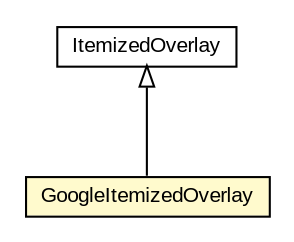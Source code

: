 #!/usr/local/bin/dot
#
# Class diagram 
# Generated by UMLGraph version R5_6-24-gf6e263 (http://www.umlgraph.org/)
#

digraph G {
	edge [fontname="arial",fontsize=10,labelfontname="arial",labelfontsize=10];
	node [fontname="arial",fontsize=10,shape=plaintext];
	nodesep=0.25;
	ranksep=0.5;
	// org.osmdroid.google.overlay.GoogleItemizedOverlay
	c332 [label=<<table title="org.osmdroid.google.overlay.GoogleItemizedOverlay" border="0" cellborder="1" cellspacing="0" cellpadding="2" port="p" bgcolor="lemonChiffon" href="./GoogleItemizedOverlay.html">
		<tr><td><table border="0" cellspacing="0" cellpadding="1">
<tr><td align="center" balign="center"> GoogleItemizedOverlay </td></tr>
		</table></td></tr>
		</table>>, URL="./GoogleItemizedOverlay.html", fontname="arial", fontcolor="black", fontsize=10.0];
	//org.osmdroid.google.overlay.GoogleItemizedOverlay extends ItemizedOverlay
	c351:p -> c332:p [dir=back,arrowtail=empty];
	// ItemizedOverlay
	c351[label=<<table title="ItemizedOverlay" border="0" cellborder="1" cellspacing="0" cellpadding="2" port="p" href="http://java.sun.com/j2se/1.4.2/docs/api//ItemizedOverlay.html">
		<tr><td><table border="0" cellspacing="0" cellpadding="1">
<tr><td align="center" balign="center"> ItemizedOverlay </td></tr>
		</table></td></tr>
		</table>>, fontname="arial", fontcolor="black", fontsize=10.0];
}

